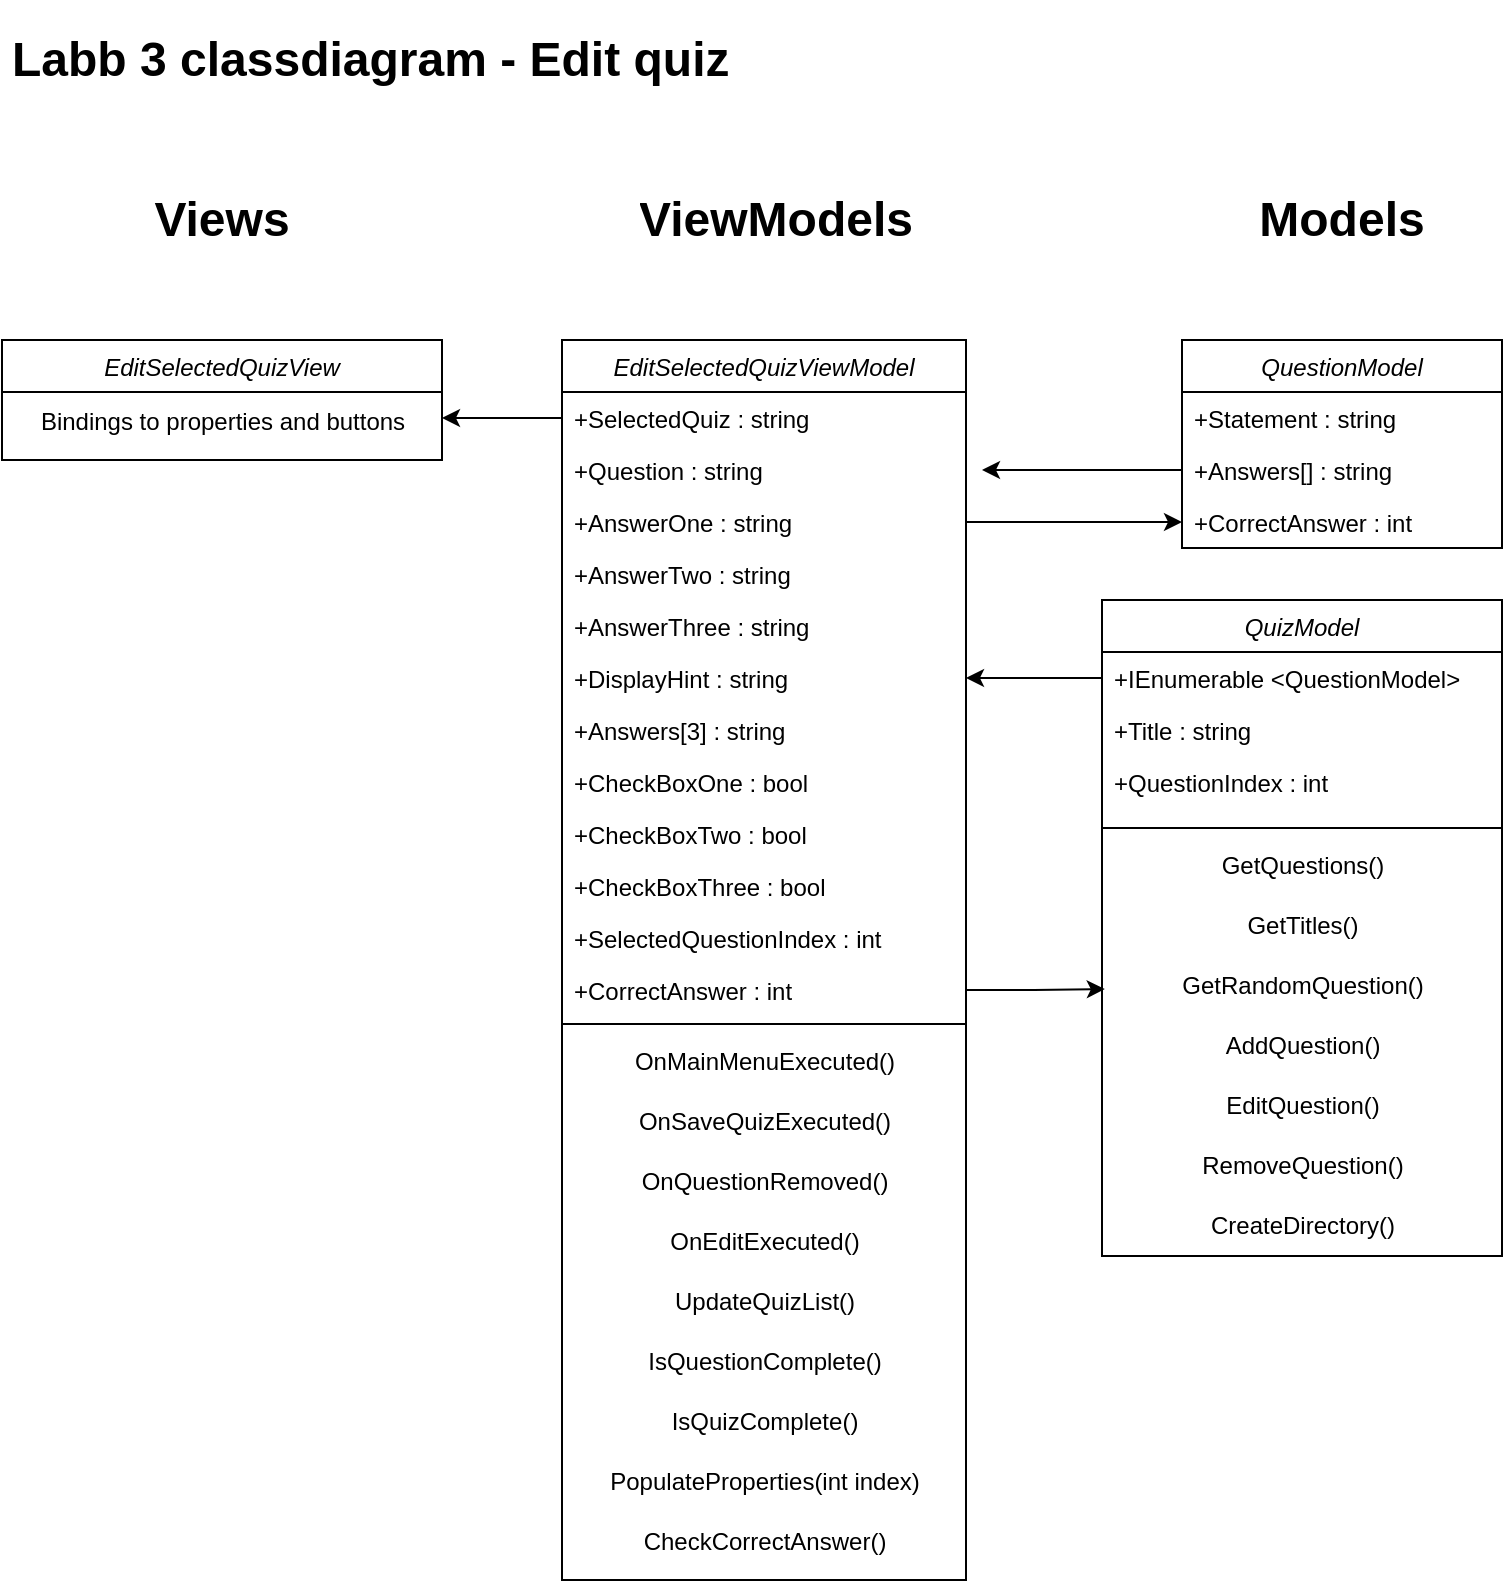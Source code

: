 <mxfile version="20.5.3" type="github">
  <diagram id="DhNW3ZDU5OMpHj-aAiog" name="Sida-1">
    <mxGraphModel dx="2012" dy="628" grid="1" gridSize="10" guides="1" tooltips="1" connect="1" arrows="1" fold="1" page="1" pageScale="1" pageWidth="827" pageHeight="1169" math="0" shadow="0">
      <root>
        <mxCell id="0" />
        <mxCell id="1" parent="0" />
        <mxCell id="OxlaOnjNK_rqQnQoQexc-1" value="QuestionModel" style="swimlane;fontStyle=2;align=center;verticalAlign=top;childLayout=stackLayout;horizontal=1;startSize=26;horizontalStack=0;resizeParent=1;resizeLast=0;collapsible=1;marginBottom=0;rounded=0;shadow=0;strokeWidth=1;" vertex="1" parent="1">
          <mxGeometry x="-210" y="190" width="160" height="104" as="geometry">
            <mxRectangle x="230" y="140" width="160" height="26" as="alternateBounds" />
          </mxGeometry>
        </mxCell>
        <mxCell id="OxlaOnjNK_rqQnQoQexc-2" value="+Statement : string" style="text;align=left;verticalAlign=top;spacingLeft=4;spacingRight=4;overflow=hidden;rotatable=0;points=[[0,0.5],[1,0.5]];portConstraint=eastwest;" vertex="1" parent="OxlaOnjNK_rqQnQoQexc-1">
          <mxGeometry y="26" width="160" height="26" as="geometry" />
        </mxCell>
        <mxCell id="OxlaOnjNK_rqQnQoQexc-3" value="+Answers[] : string" style="text;align=left;verticalAlign=top;spacingLeft=4;spacingRight=4;overflow=hidden;rotatable=0;points=[[0,0.5],[1,0.5]];portConstraint=eastwest;rounded=0;shadow=0;html=0;" vertex="1" parent="OxlaOnjNK_rqQnQoQexc-1">
          <mxGeometry y="52" width="160" height="26" as="geometry" />
        </mxCell>
        <mxCell id="OxlaOnjNK_rqQnQoQexc-4" value="+CorrectAnswer : int" style="text;align=left;verticalAlign=top;spacingLeft=4;spacingRight=4;overflow=hidden;rotatable=0;points=[[0,0.5],[1,0.5]];portConstraint=eastwest;rounded=0;shadow=0;html=0;" vertex="1" parent="OxlaOnjNK_rqQnQoQexc-1">
          <mxGeometry y="78" width="160" height="26" as="geometry" />
        </mxCell>
        <mxCell id="OxlaOnjNK_rqQnQoQexc-5" value="&lt;h1&gt;Labb 3 classdiagram - Edit quiz&lt;/h1&gt;" style="text;html=1;strokeColor=none;fillColor=none;spacing=5;spacingTop=-20;whiteSpace=wrap;overflow=hidden;rounded=0;" vertex="1" parent="1">
          <mxGeometry x="-800" y="30" width="650" height="50" as="geometry" />
        </mxCell>
        <mxCell id="OxlaOnjNK_rqQnQoQexc-6" value="&lt;h1&gt;Views&lt;/h1&gt;" style="text;html=1;strokeColor=none;fillColor=none;spacing=5;spacingTop=-20;whiteSpace=wrap;overflow=hidden;rounded=0;align=center;" vertex="1" parent="1">
          <mxGeometry x="-740" y="110" width="100" height="40" as="geometry" />
        </mxCell>
        <mxCell id="OxlaOnjNK_rqQnQoQexc-7" value="&lt;h1&gt;ViewModels&lt;/h1&gt;" style="text;html=1;strokeColor=none;fillColor=none;spacing=5;spacingTop=-20;whiteSpace=wrap;overflow=hidden;rounded=0;align=center;" vertex="1" parent="1">
          <mxGeometry x="-518" y="110" width="210" height="40" as="geometry" />
        </mxCell>
        <mxCell id="OxlaOnjNK_rqQnQoQexc-8" value="&lt;h1&gt;Models&lt;/h1&gt;" style="text;html=1;strokeColor=none;fillColor=none;spacing=5;spacingTop=-20;whiteSpace=wrap;overflow=hidden;rounded=0;align=center;" vertex="1" parent="1">
          <mxGeometry x="-180" y="110" width="100" height="40" as="geometry" />
        </mxCell>
        <mxCell id="OxlaOnjNK_rqQnQoQexc-10" value="QuizModel" style="swimlane;fontStyle=2;align=center;verticalAlign=top;childLayout=stackLayout;horizontal=1;startSize=26;horizontalStack=0;resizeParent=1;resizeLast=0;collapsible=1;marginBottom=0;rounded=0;shadow=0;strokeWidth=1;" vertex="1" parent="1">
          <mxGeometry x="-250" y="320" width="200" height="328" as="geometry">
            <mxRectangle x="230" y="140" width="160" height="26" as="alternateBounds" />
          </mxGeometry>
        </mxCell>
        <mxCell id="OxlaOnjNK_rqQnQoQexc-11" value="+IEnumerable &lt;QuestionModel&gt;" style="text;align=left;verticalAlign=top;spacingLeft=4;spacingRight=4;overflow=hidden;rotatable=0;points=[[0,0.5],[1,0.5]];portConstraint=eastwest;" vertex="1" parent="OxlaOnjNK_rqQnQoQexc-10">
          <mxGeometry y="26" width="200" height="26" as="geometry" />
        </mxCell>
        <mxCell id="OxlaOnjNK_rqQnQoQexc-12" value="+Title : string" style="text;align=left;verticalAlign=top;spacingLeft=4;spacingRight=4;overflow=hidden;rotatable=0;points=[[0,0.5],[1,0.5]];portConstraint=eastwest;rounded=0;shadow=0;html=0;" vertex="1" parent="OxlaOnjNK_rqQnQoQexc-10">
          <mxGeometry y="52" width="200" height="26" as="geometry" />
        </mxCell>
        <mxCell id="OxlaOnjNK_rqQnQoQexc-13" value="+QuestionIndex : int" style="text;align=left;verticalAlign=top;spacingLeft=4;spacingRight=4;overflow=hidden;rotatable=0;points=[[0,0.5],[1,0.5]];portConstraint=eastwest;rounded=0;shadow=0;html=0;" vertex="1" parent="OxlaOnjNK_rqQnQoQexc-10">
          <mxGeometry y="78" width="200" height="32" as="geometry" />
        </mxCell>
        <mxCell id="OxlaOnjNK_rqQnQoQexc-14" value="" style="line;strokeWidth=1;fillColor=none;align=left;verticalAlign=middle;spacingTop=-1;spacingLeft=3;spacingRight=3;rotatable=0;labelPosition=right;points=[];portConstraint=eastwest;strokeColor=inherit;" vertex="1" parent="OxlaOnjNK_rqQnQoQexc-10">
          <mxGeometry y="110" width="200" height="8" as="geometry" />
        </mxCell>
        <mxCell id="OxlaOnjNK_rqQnQoQexc-15" value="GetQuestions()" style="text;html=1;align=center;verticalAlign=middle;resizable=0;points=[];autosize=1;strokeColor=none;fillColor=none;" vertex="1" parent="OxlaOnjNK_rqQnQoQexc-10">
          <mxGeometry y="118" width="200" height="30" as="geometry" />
        </mxCell>
        <mxCell id="OxlaOnjNK_rqQnQoQexc-16" value="GetTitles()" style="text;html=1;align=center;verticalAlign=middle;resizable=0;points=[];autosize=1;strokeColor=none;fillColor=none;" vertex="1" parent="OxlaOnjNK_rqQnQoQexc-10">
          <mxGeometry y="148" width="200" height="30" as="geometry" />
        </mxCell>
        <mxCell id="OxlaOnjNK_rqQnQoQexc-17" value="GetRandomQuestion()" style="text;html=1;align=center;verticalAlign=middle;resizable=0;points=[];autosize=1;strokeColor=none;fillColor=none;" vertex="1" parent="OxlaOnjNK_rqQnQoQexc-10">
          <mxGeometry y="178" width="200" height="30" as="geometry" />
        </mxCell>
        <mxCell id="OxlaOnjNK_rqQnQoQexc-18" value="AddQuestion()" style="text;html=1;align=center;verticalAlign=middle;resizable=0;points=[];autosize=1;strokeColor=none;fillColor=none;" vertex="1" parent="OxlaOnjNK_rqQnQoQexc-10">
          <mxGeometry y="208" width="200" height="30" as="geometry" />
        </mxCell>
        <mxCell id="OxlaOnjNK_rqQnQoQexc-19" value="EditQuestion()" style="text;html=1;align=center;verticalAlign=middle;resizable=0;points=[];autosize=1;strokeColor=none;fillColor=none;" vertex="1" parent="OxlaOnjNK_rqQnQoQexc-10">
          <mxGeometry y="238" width="200" height="30" as="geometry" />
        </mxCell>
        <mxCell id="OxlaOnjNK_rqQnQoQexc-20" value="RemoveQuestion()" style="text;html=1;align=center;verticalAlign=middle;resizable=0;points=[];autosize=1;strokeColor=none;fillColor=none;" vertex="1" parent="OxlaOnjNK_rqQnQoQexc-10">
          <mxGeometry y="268" width="200" height="30" as="geometry" />
        </mxCell>
        <mxCell id="OxlaOnjNK_rqQnQoQexc-21" value="CreateDirectory()" style="text;html=1;align=center;verticalAlign=middle;resizable=0;points=[];autosize=1;strokeColor=none;fillColor=none;" vertex="1" parent="OxlaOnjNK_rqQnQoQexc-10">
          <mxGeometry y="298" width="200" height="30" as="geometry" />
        </mxCell>
        <mxCell id="OxlaOnjNK_rqQnQoQexc-22" value="EditSelectedQuizViewModel" style="swimlane;fontStyle=2;align=center;verticalAlign=top;childLayout=stackLayout;horizontal=1;startSize=26;horizontalStack=0;resizeParent=1;resizeLast=0;collapsible=1;marginBottom=0;rounded=0;shadow=0;strokeWidth=1;" vertex="1" parent="1">
          <mxGeometry x="-520" y="190" width="202" height="620" as="geometry">
            <mxRectangle x="230" y="140" width="160" height="26" as="alternateBounds" />
          </mxGeometry>
        </mxCell>
        <mxCell id="OxlaOnjNK_rqQnQoQexc-23" value="+SelectedQuiz : string" style="text;align=left;verticalAlign=top;spacingLeft=4;spacingRight=4;overflow=hidden;rotatable=0;points=[[0,0.5],[1,0.5]];portConstraint=eastwest;" vertex="1" parent="OxlaOnjNK_rqQnQoQexc-22">
          <mxGeometry y="26" width="202" height="26" as="geometry" />
        </mxCell>
        <mxCell id="OxlaOnjNK_rqQnQoQexc-24" value="+Question : string" style="text;align=left;verticalAlign=top;spacingLeft=4;spacingRight=4;overflow=hidden;rotatable=0;points=[[0,0.5],[1,0.5]];portConstraint=eastwest;rounded=0;shadow=0;html=0;" vertex="1" parent="OxlaOnjNK_rqQnQoQexc-22">
          <mxGeometry y="52" width="202" height="26" as="geometry" />
        </mxCell>
        <mxCell id="OxlaOnjNK_rqQnQoQexc-25" value="+AnswerOne : string" style="text;align=left;verticalAlign=top;spacingLeft=4;spacingRight=4;overflow=hidden;rotatable=0;points=[[0,0.5],[1,0.5]];portConstraint=eastwest;rounded=0;shadow=0;html=0;" vertex="1" parent="OxlaOnjNK_rqQnQoQexc-22">
          <mxGeometry y="78" width="202" height="26" as="geometry" />
        </mxCell>
        <mxCell id="OxlaOnjNK_rqQnQoQexc-26" value="+AnswerTwo : string" style="text;align=left;verticalAlign=top;spacingLeft=4;spacingRight=4;overflow=hidden;rotatable=0;points=[[0,0.5],[1,0.5]];portConstraint=eastwest;rounded=0;shadow=0;html=0;" vertex="1" parent="OxlaOnjNK_rqQnQoQexc-22">
          <mxGeometry y="104" width="202" height="26" as="geometry" />
        </mxCell>
        <mxCell id="OxlaOnjNK_rqQnQoQexc-27" value="+AnswerThree : string" style="text;align=left;verticalAlign=top;spacingLeft=4;spacingRight=4;overflow=hidden;rotatable=0;points=[[0,0.5],[1,0.5]];portConstraint=eastwest;rounded=0;shadow=0;html=0;" vertex="1" parent="OxlaOnjNK_rqQnQoQexc-22">
          <mxGeometry y="130" width="202" height="26" as="geometry" />
        </mxCell>
        <mxCell id="OxlaOnjNK_rqQnQoQexc-32" value="+DisplayHint : string" style="text;align=left;verticalAlign=top;spacingLeft=4;spacingRight=4;overflow=hidden;rotatable=0;points=[[0,0.5],[1,0.5]];portConstraint=eastwest;rounded=0;shadow=0;html=0;" vertex="1" parent="OxlaOnjNK_rqQnQoQexc-22">
          <mxGeometry y="156" width="202" height="26" as="geometry" />
        </mxCell>
        <mxCell id="OxlaOnjNK_rqQnQoQexc-39" value="+Answers[3] : string" style="text;align=left;verticalAlign=top;spacingLeft=4;spacingRight=4;overflow=hidden;rotatable=0;points=[[0,0.5],[1,0.5]];portConstraint=eastwest;rounded=0;shadow=0;html=0;" vertex="1" parent="OxlaOnjNK_rqQnQoQexc-22">
          <mxGeometry y="182" width="202" height="26" as="geometry" />
        </mxCell>
        <mxCell id="OxlaOnjNK_rqQnQoQexc-28" value="+CheckBoxOne : bool" style="text;align=left;verticalAlign=top;spacingLeft=4;spacingRight=4;overflow=hidden;rotatable=0;points=[[0,0.5],[1,0.5]];portConstraint=eastwest;rounded=0;shadow=0;html=0;" vertex="1" parent="OxlaOnjNK_rqQnQoQexc-22">
          <mxGeometry y="208" width="202" height="26" as="geometry" />
        </mxCell>
        <mxCell id="OxlaOnjNK_rqQnQoQexc-29" value="+CheckBoxTwo : bool" style="text;align=left;verticalAlign=top;spacingLeft=4;spacingRight=4;overflow=hidden;rotatable=0;points=[[0,0.5],[1,0.5]];portConstraint=eastwest;rounded=0;shadow=0;html=0;" vertex="1" parent="OxlaOnjNK_rqQnQoQexc-22">
          <mxGeometry y="234" width="202" height="26" as="geometry" />
        </mxCell>
        <mxCell id="OxlaOnjNK_rqQnQoQexc-30" value="+CheckBoxThree : bool" style="text;align=left;verticalAlign=top;spacingLeft=4;spacingRight=4;overflow=hidden;rotatable=0;points=[[0,0.5],[1,0.5]];portConstraint=eastwest;rounded=0;shadow=0;html=0;" vertex="1" parent="OxlaOnjNK_rqQnQoQexc-22">
          <mxGeometry y="260" width="202" height="26" as="geometry" />
        </mxCell>
        <mxCell id="OxlaOnjNK_rqQnQoQexc-37" value="+SelectedQuestionIndex : int" style="text;align=left;verticalAlign=top;spacingLeft=4;spacingRight=4;overflow=hidden;rotatable=0;points=[[0,0.5],[1,0.5]];portConstraint=eastwest;rounded=0;shadow=0;html=0;" vertex="1" parent="OxlaOnjNK_rqQnQoQexc-22">
          <mxGeometry y="286" width="202" height="26" as="geometry" />
        </mxCell>
        <mxCell id="OxlaOnjNK_rqQnQoQexc-33" value="+CorrectAnswer : int" style="text;align=left;verticalAlign=top;spacingLeft=4;spacingRight=4;overflow=hidden;rotatable=0;points=[[0,0.5],[1,0.5]];portConstraint=eastwest;rounded=0;shadow=0;html=0;" vertex="1" parent="OxlaOnjNK_rqQnQoQexc-22">
          <mxGeometry y="312" width="202" height="26" as="geometry" />
        </mxCell>
        <mxCell id="OxlaOnjNK_rqQnQoQexc-40" value="" style="line;strokeWidth=1;fillColor=none;align=left;verticalAlign=middle;spacingTop=-1;spacingLeft=3;spacingRight=3;rotatable=0;labelPosition=right;points=[];portConstraint=eastwest;strokeColor=inherit;" vertex="1" parent="OxlaOnjNK_rqQnQoQexc-22">
          <mxGeometry y="338" width="202" height="8" as="geometry" />
        </mxCell>
        <mxCell id="OxlaOnjNK_rqQnQoQexc-41" value="OnMainMenuExecuted()" style="text;html=1;align=center;verticalAlign=middle;resizable=0;points=[];autosize=1;strokeColor=none;fillColor=none;" vertex="1" parent="OxlaOnjNK_rqQnQoQexc-22">
          <mxGeometry y="346" width="202" height="30" as="geometry" />
        </mxCell>
        <mxCell id="OxlaOnjNK_rqQnQoQexc-42" value="OnSaveQuizExecuted()" style="text;html=1;align=center;verticalAlign=middle;resizable=0;points=[];autosize=1;strokeColor=none;fillColor=none;" vertex="1" parent="OxlaOnjNK_rqQnQoQexc-22">
          <mxGeometry y="376" width="202" height="30" as="geometry" />
        </mxCell>
        <mxCell id="OxlaOnjNK_rqQnQoQexc-43" value="OnQuestionRemoved()" style="text;html=1;align=center;verticalAlign=middle;resizable=0;points=[];autosize=1;strokeColor=none;fillColor=none;" vertex="1" parent="OxlaOnjNK_rqQnQoQexc-22">
          <mxGeometry y="406" width="202" height="30" as="geometry" />
        </mxCell>
        <mxCell id="OxlaOnjNK_rqQnQoQexc-44" value="OnEditExecuted()" style="text;html=1;align=center;verticalAlign=middle;resizable=0;points=[];autosize=1;strokeColor=none;fillColor=none;" vertex="1" parent="OxlaOnjNK_rqQnQoQexc-22">
          <mxGeometry y="436" width="202" height="30" as="geometry" />
        </mxCell>
        <mxCell id="OxlaOnjNK_rqQnQoQexc-45" value="UpdateQuizList()" style="text;html=1;align=center;verticalAlign=middle;resizable=0;points=[];autosize=1;strokeColor=none;fillColor=none;" vertex="1" parent="OxlaOnjNK_rqQnQoQexc-22">
          <mxGeometry y="466" width="202" height="30" as="geometry" />
        </mxCell>
        <mxCell id="OxlaOnjNK_rqQnQoQexc-46" value="IsQuestionComplete()" style="text;html=1;align=center;verticalAlign=middle;resizable=0;points=[];autosize=1;strokeColor=none;fillColor=none;" vertex="1" parent="OxlaOnjNK_rqQnQoQexc-22">
          <mxGeometry y="496" width="202" height="30" as="geometry" />
        </mxCell>
        <mxCell id="OxlaOnjNK_rqQnQoQexc-54" value="IsQuizComplete()" style="text;html=1;align=center;verticalAlign=middle;resizable=0;points=[];autosize=1;strokeColor=none;fillColor=none;" vertex="1" parent="OxlaOnjNK_rqQnQoQexc-22">
          <mxGeometry y="526" width="202" height="30" as="geometry" />
        </mxCell>
        <mxCell id="OxlaOnjNK_rqQnQoQexc-55" value="PopulateProperties(int index)" style="text;html=1;align=center;verticalAlign=middle;resizable=0;points=[];autosize=1;strokeColor=none;fillColor=none;" vertex="1" parent="OxlaOnjNK_rqQnQoQexc-22">
          <mxGeometry y="556" width="202" height="30" as="geometry" />
        </mxCell>
        <mxCell id="OxlaOnjNK_rqQnQoQexc-56" value="CheckCorrectAnswer()" style="text;html=1;align=center;verticalAlign=middle;resizable=0;points=[];autosize=1;strokeColor=none;fillColor=none;" vertex="1" parent="OxlaOnjNK_rqQnQoQexc-22">
          <mxGeometry y="586" width="202" height="30" as="geometry" />
        </mxCell>
        <mxCell id="OxlaOnjNK_rqQnQoQexc-47" style="edgeStyle=orthogonalEdgeStyle;rounded=0;orthogonalLoop=1;jettySize=auto;html=1;entryX=0;entryY=0.5;entryDx=0;entryDy=0;" edge="1" parent="1" source="OxlaOnjNK_rqQnQoQexc-25" target="OxlaOnjNK_rqQnQoQexc-4">
          <mxGeometry relative="1" as="geometry" />
        </mxCell>
        <mxCell id="OxlaOnjNK_rqQnQoQexc-48" value="EditSelectedQuizView" style="swimlane;fontStyle=2;align=center;verticalAlign=top;childLayout=stackLayout;horizontal=1;startSize=26;horizontalStack=0;resizeParent=1;resizeLast=0;collapsible=1;marginBottom=0;rounded=0;shadow=0;strokeWidth=1;" vertex="1" parent="1">
          <mxGeometry x="-800" y="190" width="220" height="60" as="geometry">
            <mxRectangle x="230" y="140" width="160" height="26" as="alternateBounds" />
          </mxGeometry>
        </mxCell>
        <mxCell id="OxlaOnjNK_rqQnQoQexc-49" value="Bindings to properties and buttons" style="text;html=1;align=center;verticalAlign=middle;resizable=0;points=[];autosize=1;strokeColor=none;fillColor=none;" vertex="1" parent="OxlaOnjNK_rqQnQoQexc-48">
          <mxGeometry y="26" width="220" height="30" as="geometry" />
        </mxCell>
        <mxCell id="OxlaOnjNK_rqQnQoQexc-50" style="edgeStyle=orthogonalEdgeStyle;rounded=0;orthogonalLoop=1;jettySize=auto;html=1;entryX=1;entryY=0.5;entryDx=0;entryDy=0;" edge="1" parent="1" source="OxlaOnjNK_rqQnQoQexc-23">
          <mxGeometry relative="1" as="geometry">
            <mxPoint x="-580" y="229" as="targetPoint" />
          </mxGeometry>
        </mxCell>
        <mxCell id="OxlaOnjNK_rqQnQoQexc-52" style="edgeStyle=orthogonalEdgeStyle;rounded=0;orthogonalLoop=1;jettySize=auto;html=1;" edge="1" parent="1" source="OxlaOnjNK_rqQnQoQexc-3">
          <mxGeometry relative="1" as="geometry">
            <mxPoint x="-310" y="255.0" as="targetPoint" />
          </mxGeometry>
        </mxCell>
        <mxCell id="OxlaOnjNK_rqQnQoQexc-57" style="edgeStyle=orthogonalEdgeStyle;rounded=0;orthogonalLoop=1;jettySize=auto;html=1;entryX=1;entryY=0.5;entryDx=0;entryDy=0;" edge="1" parent="1" source="OxlaOnjNK_rqQnQoQexc-11" target="OxlaOnjNK_rqQnQoQexc-32">
          <mxGeometry relative="1" as="geometry" />
        </mxCell>
        <mxCell id="OxlaOnjNK_rqQnQoQexc-58" style="edgeStyle=orthogonalEdgeStyle;rounded=0;orthogonalLoop=1;jettySize=auto;html=1;entryX=0.007;entryY=0.55;entryDx=0;entryDy=0;entryPerimeter=0;" edge="1" parent="1" source="OxlaOnjNK_rqQnQoQexc-33" target="OxlaOnjNK_rqQnQoQexc-17">
          <mxGeometry relative="1" as="geometry" />
        </mxCell>
      </root>
    </mxGraphModel>
  </diagram>
</mxfile>
